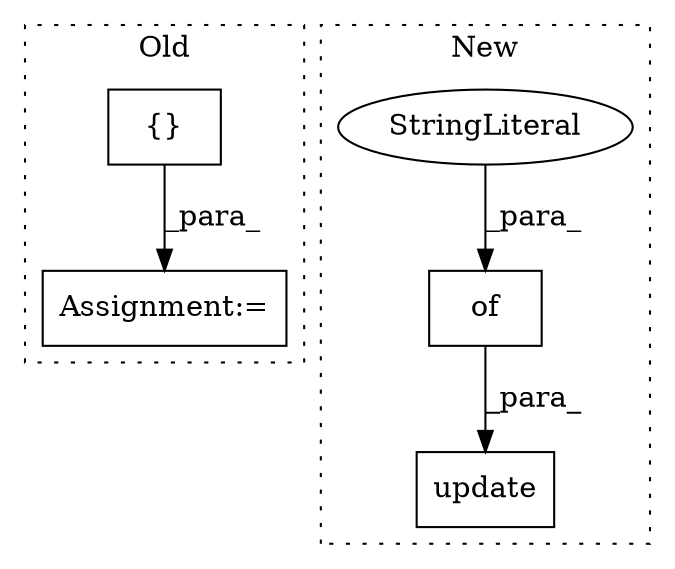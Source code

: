 digraph G {
subgraph cluster0 {
1 [label="{}" a="4" s="9634,9653" l="1,1" shape="box"];
4 [label="Assignment:=" a="7" s="9616" l="1" shape="box"];
label = "Old";
style="dotted";
}
subgraph cluster1 {
2 [label="of" a="32" s="9571,9610" l="3,1" shape="box"];
3 [label="StringLiteral" a="45" s="9574" l="5" shape="ellipse"];
5 [label="update" a="32" s="9560,9611" l="7,1" shape="box"];
label = "New";
style="dotted";
}
1 -> 4 [label="_para_"];
2 -> 5 [label="_para_"];
3 -> 2 [label="_para_"];
}
